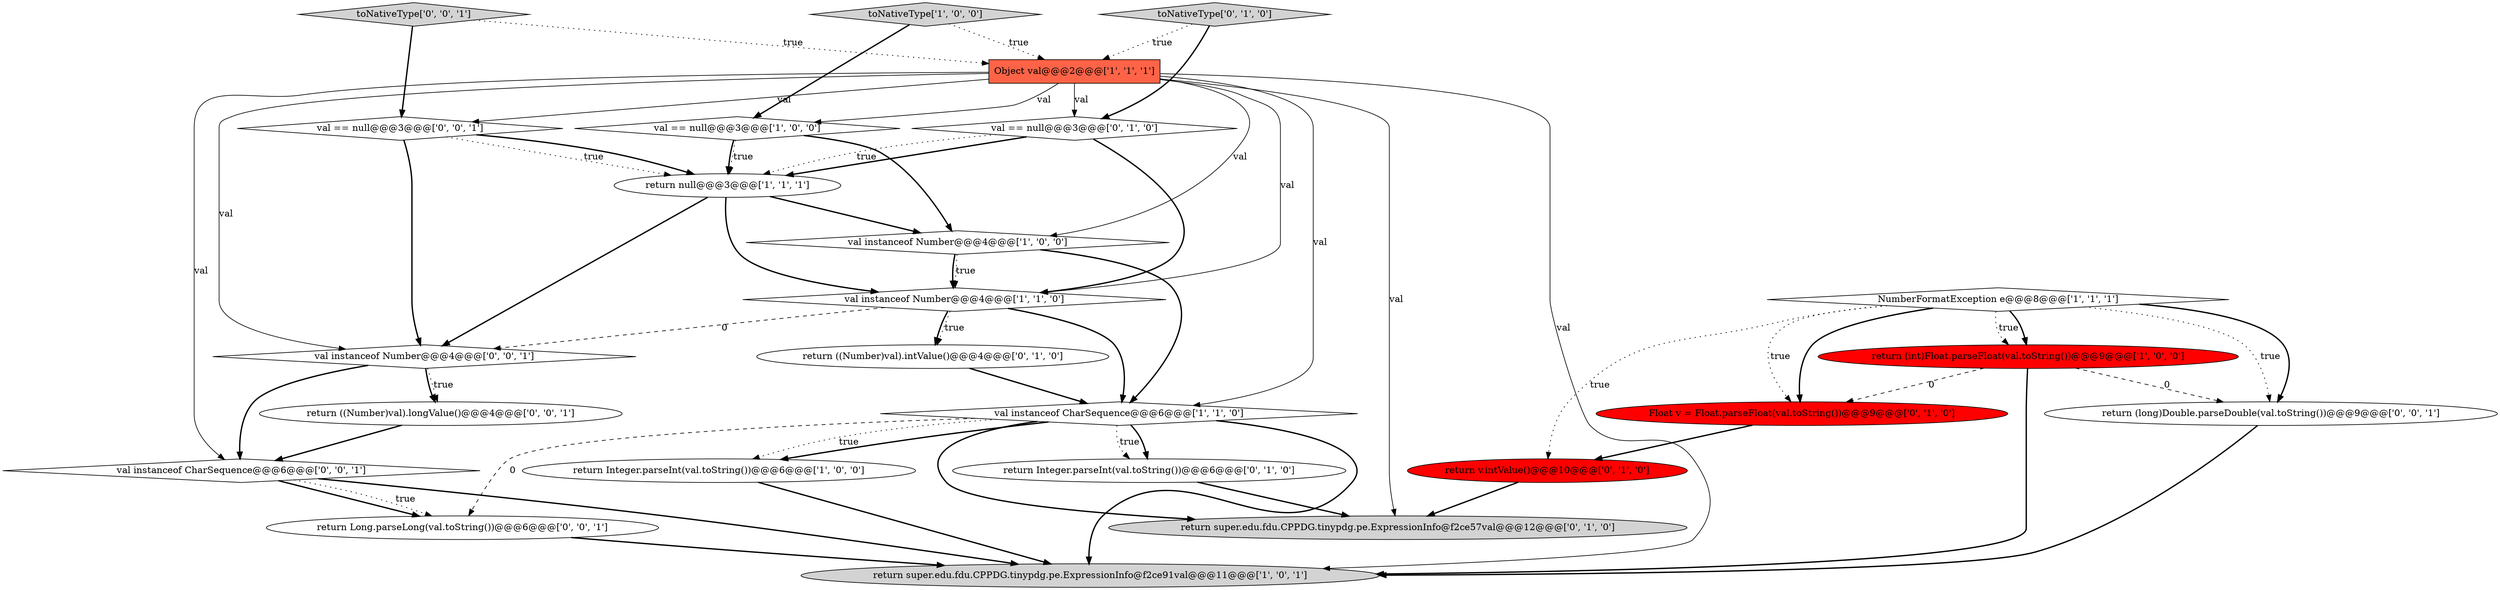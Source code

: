 digraph {
3 [style = filled, label = "val instanceof Number@@@4@@@['1', '0', '0']", fillcolor = white, shape = diamond image = "AAA0AAABBB1BBB"];
23 [style = filled, label = "return Long.parseLong(val.toString())@@@6@@@['0', '0', '1']", fillcolor = white, shape = ellipse image = "AAA0AAABBB3BBB"];
0 [style = filled, label = "return (int)Float.parseFloat(val.toString())@@@9@@@['1', '0', '0']", fillcolor = red, shape = ellipse image = "AAA1AAABBB1BBB"];
16 [style = filled, label = "return super.edu.fdu.CPPDG.tinypdg.pe.ExpressionInfo@f2ce57val@@@12@@@['0', '1', '0']", fillcolor = lightgray, shape = ellipse image = "AAA0AAABBB2BBB"];
14 [style = filled, label = "Float v = Float.parseFloat(val.toString())@@@9@@@['0', '1', '0']", fillcolor = red, shape = ellipse image = "AAA1AAABBB2BBB"];
17 [style = filled, label = "return ((Number)val).intValue()@@@4@@@['0', '1', '0']", fillcolor = white, shape = ellipse image = "AAA0AAABBB2BBB"];
4 [style = filled, label = "val instanceof CharSequence@@@6@@@['1', '1', '0']", fillcolor = white, shape = diamond image = "AAA0AAABBB1BBB"];
20 [style = filled, label = "val == null@@@3@@@['0', '0', '1']", fillcolor = white, shape = diamond image = "AAA0AAABBB3BBB"];
2 [style = filled, label = "return Integer.parseInt(val.toString())@@@6@@@['1', '0', '0']", fillcolor = white, shape = ellipse image = "AAA0AAABBB1BBB"];
9 [style = filled, label = "return null@@@3@@@['1', '1', '1']", fillcolor = white, shape = ellipse image = "AAA0AAABBB1BBB"];
5 [style = filled, label = "NumberFormatException e@@@8@@@['1', '1', '1']", fillcolor = white, shape = diamond image = "AAA0AAABBB1BBB"];
19 [style = filled, label = "return ((Number)val).longValue()@@@4@@@['0', '0', '1']", fillcolor = white, shape = ellipse image = "AAA0AAABBB3BBB"];
18 [style = filled, label = "val instanceof CharSequence@@@6@@@['0', '0', '1']", fillcolor = white, shape = diamond image = "AAA0AAABBB3BBB"];
21 [style = filled, label = "val instanceof Number@@@4@@@['0', '0', '1']", fillcolor = white, shape = diamond image = "AAA0AAABBB3BBB"];
1 [style = filled, label = "val == null@@@3@@@['1', '0', '0']", fillcolor = white, shape = diamond image = "AAA0AAABBB1BBB"];
22 [style = filled, label = "toNativeType['0', '0', '1']", fillcolor = lightgray, shape = diamond image = "AAA0AAABBB3BBB"];
8 [style = filled, label = "return super.edu.fdu.CPPDG.tinypdg.pe.ExpressionInfo@f2ce91val@@@11@@@['1', '0', '1']", fillcolor = lightgray, shape = ellipse image = "AAA0AAABBB1BBB"];
12 [style = filled, label = "return v.intValue()@@@10@@@['0', '1', '0']", fillcolor = red, shape = ellipse image = "AAA1AAABBB2BBB"];
6 [style = filled, label = "toNativeType['1', '0', '0']", fillcolor = lightgray, shape = diamond image = "AAA0AAABBB1BBB"];
15 [style = filled, label = "toNativeType['0', '1', '0']", fillcolor = lightgray, shape = diamond image = "AAA0AAABBB2BBB"];
24 [style = filled, label = "return (long)Double.parseDouble(val.toString())@@@9@@@['0', '0', '1']", fillcolor = white, shape = ellipse image = "AAA0AAABBB3BBB"];
10 [style = filled, label = "val instanceof Number@@@4@@@['1', '1', '0']", fillcolor = white, shape = diamond image = "AAA0AAABBB1BBB"];
13 [style = filled, label = "val == null@@@3@@@['0', '1', '0']", fillcolor = white, shape = diamond image = "AAA0AAABBB2BBB"];
11 [style = filled, label = "return Integer.parseInt(val.toString())@@@6@@@['0', '1', '0']", fillcolor = white, shape = ellipse image = "AAA0AAABBB2BBB"];
7 [style = filled, label = "Object val@@@2@@@['1', '1', '1']", fillcolor = tomato, shape = box image = "AAA0AAABBB1BBB"];
13->10 [style = bold, label=""];
11->16 [style = bold, label=""];
5->14 [style = dotted, label="true"];
15->13 [style = bold, label=""];
19->18 [style = bold, label=""];
7->21 [style = solid, label="val"];
10->21 [style = dashed, label="0"];
20->9 [style = dotted, label="true"];
21->19 [style = bold, label=""];
18->23 [style = bold, label=""];
20->9 [style = bold, label=""];
3->10 [style = dotted, label="true"];
22->7 [style = dotted, label="true"];
17->4 [style = bold, label=""];
1->3 [style = bold, label=""];
4->11 [style = dotted, label="true"];
10->17 [style = bold, label=""];
12->16 [style = bold, label=""];
5->0 [style = dotted, label="true"];
4->2 [style = bold, label=""];
5->12 [style = dotted, label="true"];
9->10 [style = bold, label=""];
18->23 [style = dotted, label="true"];
15->7 [style = dotted, label="true"];
7->18 [style = solid, label="val"];
5->14 [style = bold, label=""];
23->8 [style = bold, label=""];
3->4 [style = bold, label=""];
21->18 [style = bold, label=""];
1->9 [style = bold, label=""];
10->17 [style = dotted, label="true"];
20->21 [style = bold, label=""];
0->14 [style = dashed, label="0"];
5->24 [style = dotted, label="true"];
3->10 [style = bold, label=""];
6->1 [style = bold, label=""];
5->0 [style = bold, label=""];
22->20 [style = bold, label=""];
7->3 [style = solid, label="val"];
5->24 [style = bold, label=""];
1->9 [style = dotted, label="true"];
7->16 [style = solid, label="val"];
21->19 [style = dotted, label="true"];
14->12 [style = bold, label=""];
0->8 [style = bold, label=""];
7->1 [style = solid, label="val"];
7->8 [style = solid, label="val"];
6->7 [style = dotted, label="true"];
7->13 [style = solid, label="val"];
7->4 [style = solid, label="val"];
9->3 [style = bold, label=""];
10->4 [style = bold, label=""];
4->8 [style = bold, label=""];
9->21 [style = bold, label=""];
0->24 [style = dashed, label="0"];
7->20 [style = solid, label="val"];
18->8 [style = bold, label=""];
13->9 [style = bold, label=""];
24->8 [style = bold, label=""];
4->11 [style = bold, label=""];
4->23 [style = dashed, label="0"];
7->10 [style = solid, label="val"];
4->2 [style = dotted, label="true"];
4->16 [style = bold, label=""];
2->8 [style = bold, label=""];
13->9 [style = dotted, label="true"];
}
